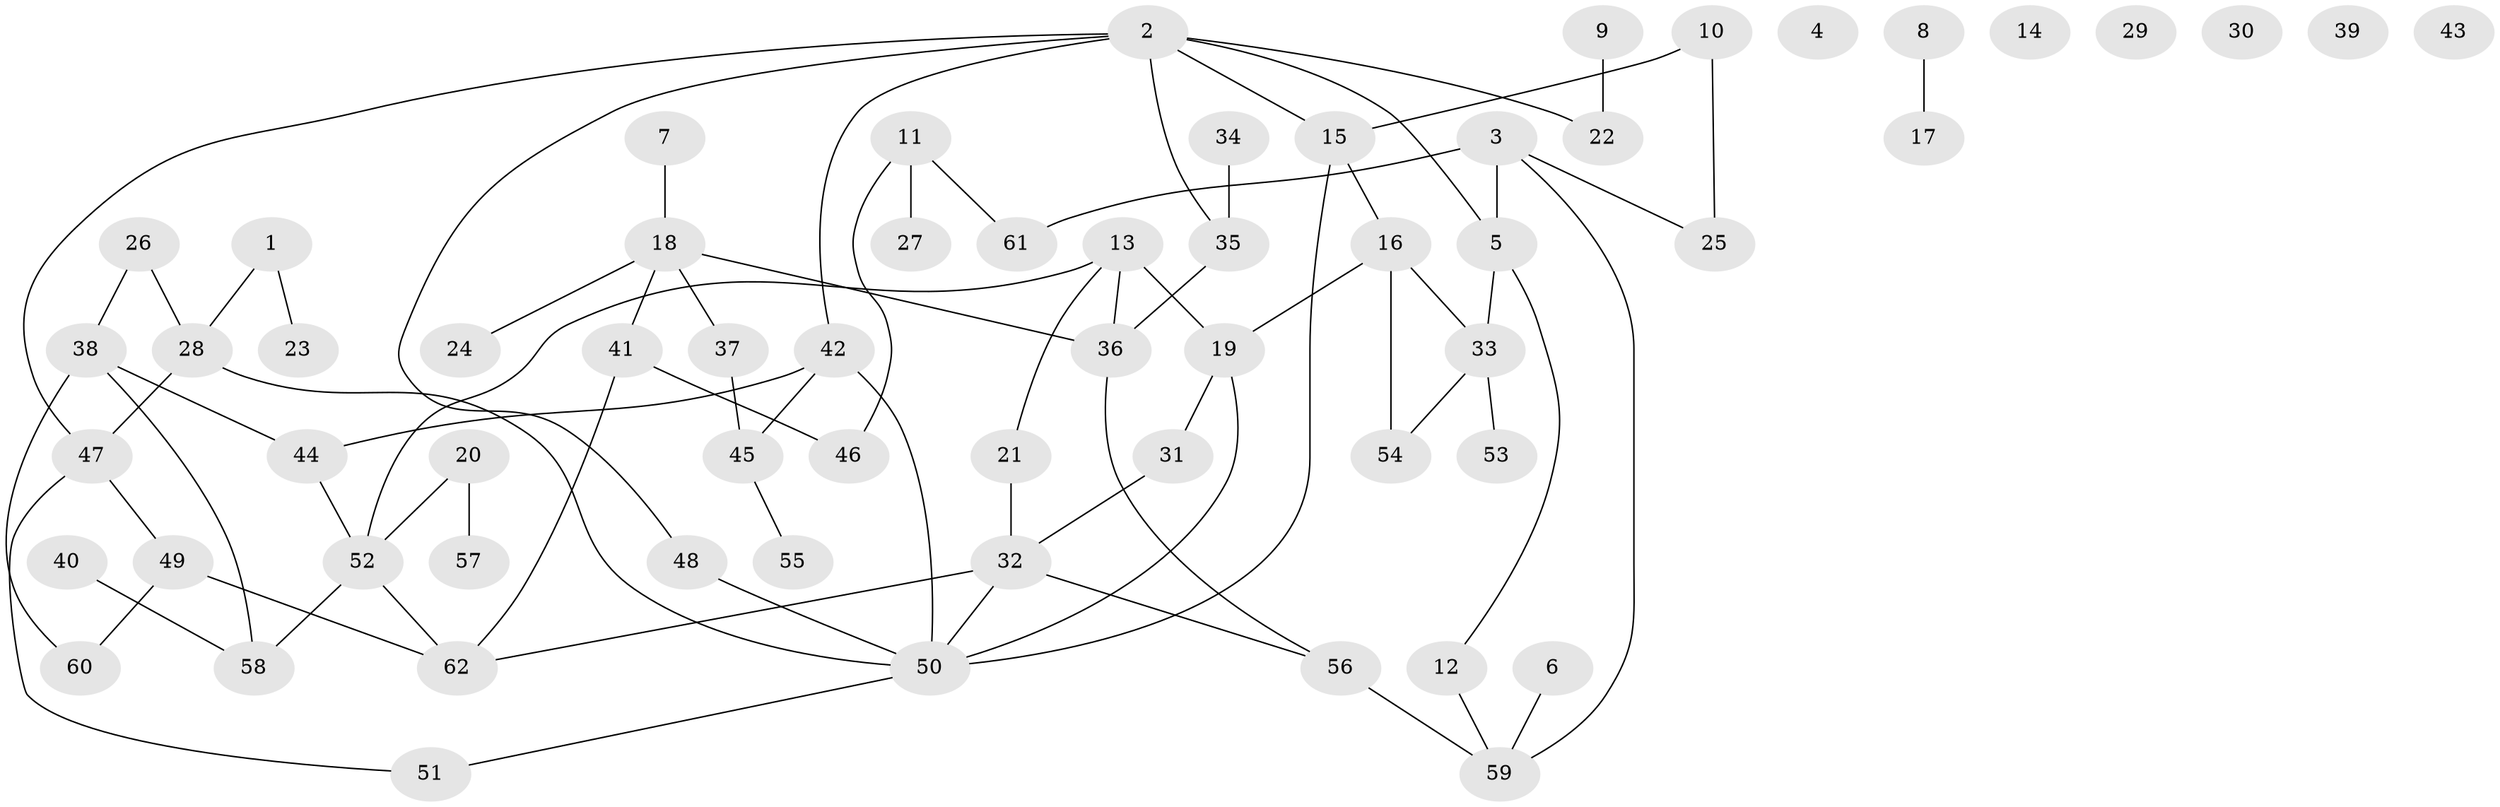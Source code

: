 // Generated by graph-tools (version 1.1) at 2025/39/03/09/25 04:39:11]
// undirected, 62 vertices, 77 edges
graph export_dot {
graph [start="1"]
  node [color=gray90,style=filled];
  1;
  2;
  3;
  4;
  5;
  6;
  7;
  8;
  9;
  10;
  11;
  12;
  13;
  14;
  15;
  16;
  17;
  18;
  19;
  20;
  21;
  22;
  23;
  24;
  25;
  26;
  27;
  28;
  29;
  30;
  31;
  32;
  33;
  34;
  35;
  36;
  37;
  38;
  39;
  40;
  41;
  42;
  43;
  44;
  45;
  46;
  47;
  48;
  49;
  50;
  51;
  52;
  53;
  54;
  55;
  56;
  57;
  58;
  59;
  60;
  61;
  62;
  1 -- 23;
  1 -- 28;
  2 -- 5;
  2 -- 15;
  2 -- 22;
  2 -- 35;
  2 -- 42;
  2 -- 47;
  2 -- 48;
  3 -- 5;
  3 -- 25;
  3 -- 59;
  3 -- 61;
  5 -- 12;
  5 -- 33;
  6 -- 59;
  7 -- 18;
  8 -- 17;
  9 -- 22;
  10 -- 15;
  10 -- 25;
  11 -- 27;
  11 -- 46;
  11 -- 61;
  12 -- 59;
  13 -- 19;
  13 -- 21;
  13 -- 36;
  13 -- 52;
  15 -- 16;
  15 -- 50;
  16 -- 19;
  16 -- 33;
  16 -- 54;
  18 -- 24;
  18 -- 36;
  18 -- 37;
  18 -- 41;
  19 -- 31;
  19 -- 50;
  20 -- 52;
  20 -- 57;
  21 -- 32;
  26 -- 28;
  26 -- 38;
  28 -- 47;
  28 -- 50;
  31 -- 32;
  32 -- 50;
  32 -- 56;
  32 -- 62;
  33 -- 53;
  33 -- 54;
  34 -- 35;
  35 -- 36;
  36 -- 56;
  37 -- 45;
  38 -- 44;
  38 -- 58;
  38 -- 60;
  40 -- 58;
  41 -- 46;
  41 -- 62;
  42 -- 44;
  42 -- 45;
  42 -- 50;
  44 -- 52;
  45 -- 55;
  47 -- 49;
  47 -- 51;
  48 -- 50;
  49 -- 60;
  49 -- 62;
  50 -- 51;
  52 -- 58;
  52 -- 62;
  56 -- 59;
}
